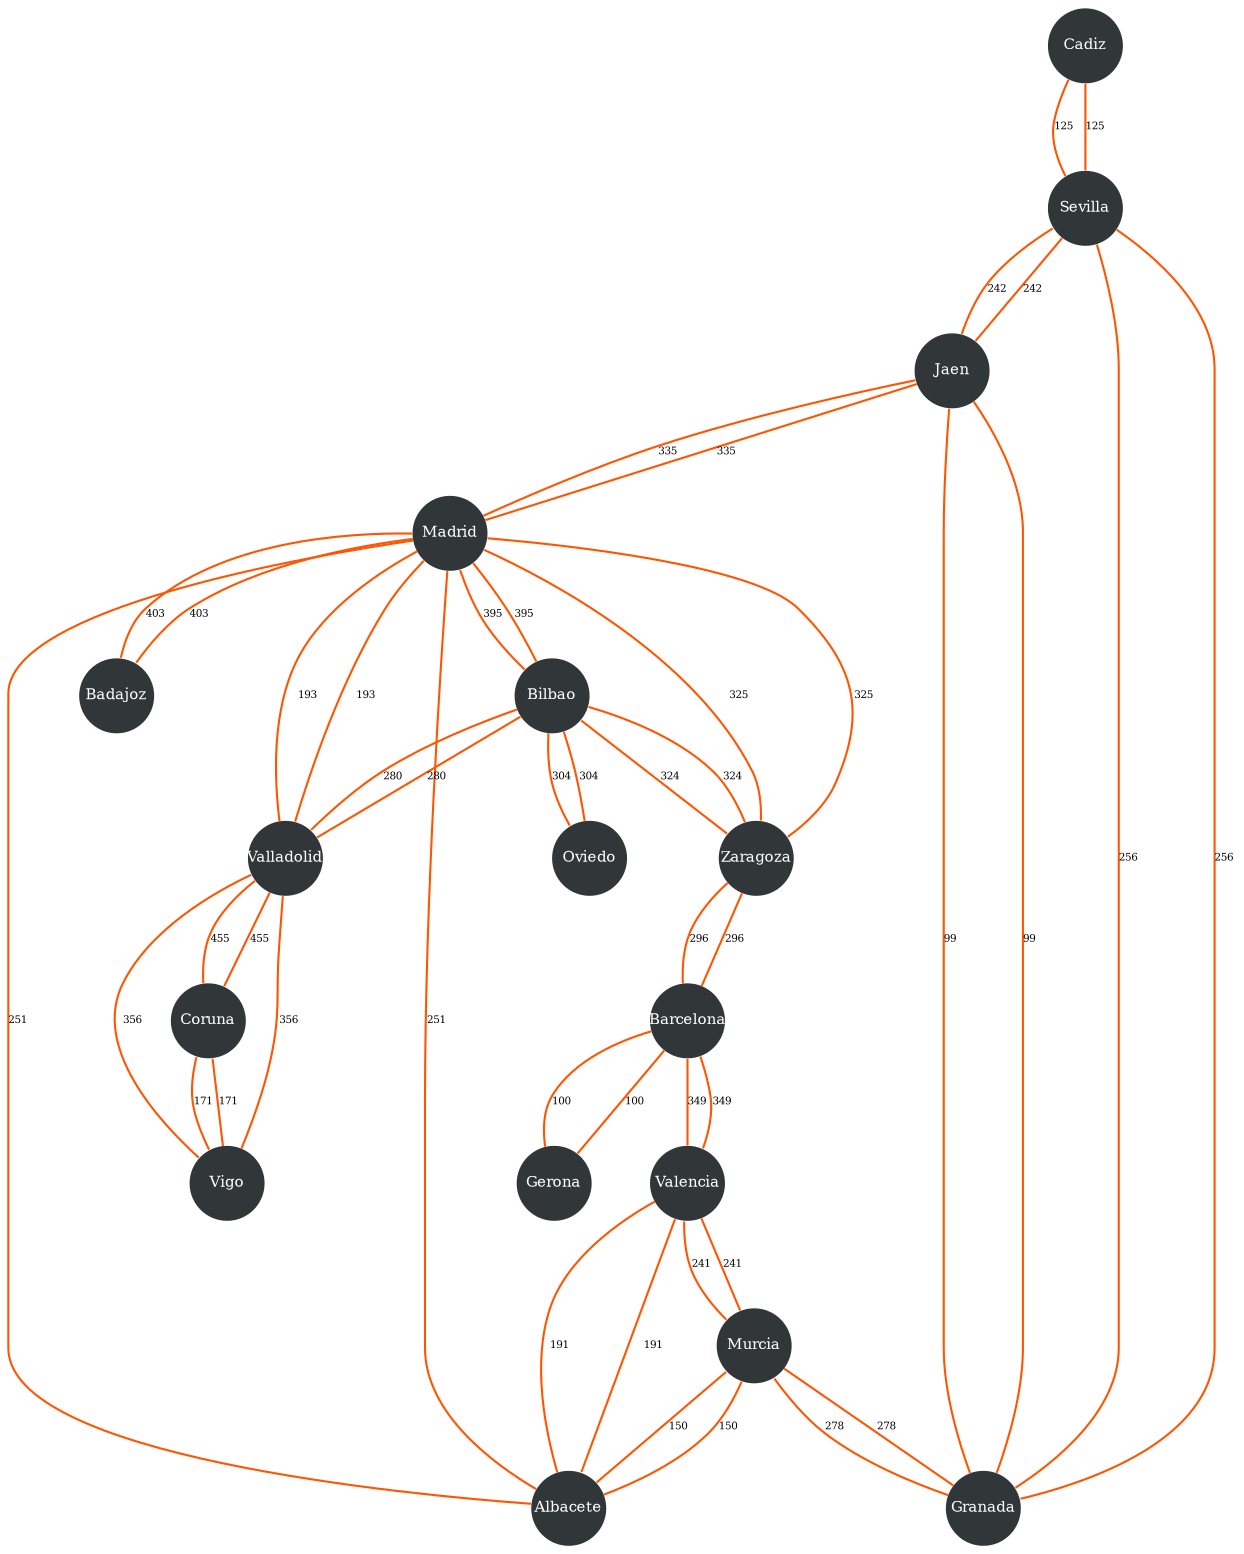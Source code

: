 digraph G {
	edge [arrowhead=none fontcolor=black color="#ff5400"];
	node [shape=circle fixedsize=shape width=0.5 fontsize=7 style=filled fillcolor="#313638" fontcolor=white color=transparent];
	edge [label=125 fontsize=5]; 
	Cadiz -> Sevilla; 
	edge [label=125 fontsize=5]; 
	Sevilla -> Cadiz; 
	edge [label=256 fontsize=5]; 
	Sevilla -> Granada; 
	edge [label=242 fontsize=5]; 
	Sevilla -> Jaen; 
	edge [label=256 fontsize=5]; 
	Granada -> Sevilla; 
	edge [label=99 fontsize=5]; 
	Granada -> Jaen; 
	edge [label=278 fontsize=5]; 
	Granada -> Murcia; 
	edge [label=242 fontsize=5]; 
	Jaen -> Sevilla; 
	edge [label=99 fontsize=5]; 
	Jaen -> Granada; 
	edge [label=335 fontsize=5]; 
	Jaen -> Madrid; 
	edge [label=278 fontsize=5]; 
	Murcia -> Granada; 
	edge [label=241 fontsize=5]; 
	Murcia -> Valencia; 
	edge [label=150 fontsize=5]; 
	Murcia -> Albacete; 
	edge [label=335 fontsize=5]; 
	Madrid -> Jaen; 
	edge [label=251 fontsize=5]; 
	Madrid -> Albacete; 
	edge [label=325 fontsize=5]; 
	Madrid -> Zaragoza; 
	edge [label=403 fontsize=5]; 
	Madrid -> Badajoz; 
	edge [label=193 fontsize=5]; 
	Madrid -> Valladolid; 
	edge [label=395 fontsize=5]; 
	Madrid -> Bilbao; 
	edge [label=241 fontsize=5]; 
	Valencia -> Murcia; 
	edge [label=191 fontsize=5]; 
	Valencia -> Albacete; 
	edge [label=349 fontsize=5]; 
	Valencia -> Barcelona; 
	edge [label=150 fontsize=5]; 
	Albacete -> Murcia; 
	edge [label=191 fontsize=5]; 
	Albacete -> Valencia; 
	edge [label=251 fontsize=5]; 
	Albacete -> Madrid; 
	edge [label=349 fontsize=5]; 
	Barcelona -> Valencia; 
	edge [label=100 fontsize=5]; 
	Barcelona -> Gerona; 
	edge [label=296 fontsize=5]; 
	Barcelona -> Zaragoza; 
	edge [label=100 fontsize=5]; 
	Gerona -> Barcelona; 
	edge [label=296 fontsize=5]; 
	Zaragoza -> Barcelona; 
	edge [label=325 fontsize=5]; 
	Zaragoza -> Madrid; 
	edge [label=324 fontsize=5]; 
	Zaragoza -> Bilbao; 
	edge [label=403 fontsize=5]; 
	Badajoz -> Madrid; 
	edge [label=193 fontsize=5]; 
	Valladolid -> Madrid; 
	edge [label=356 fontsize=5]; 
	Valladolid -> Vigo; 
	edge [label=455 fontsize=5]; 
	Valladolid -> Coruna; 
	edge [label=280 fontsize=5]; 
	Valladolid -> Bilbao; 
	edge [label=356 fontsize=5]; 
	Vigo -> Valladolid; 
	edge [label=171 fontsize=5]; 
	Vigo -> Coruna; 
	edge [label=455 fontsize=5]; 
	Coruna -> Valladolid; 
	edge [label=171 fontsize=5]; 
	Coruna -> Vigo; 
	edge [label=280 fontsize=5]; 
	Bilbao -> Valladolid; 
	edge [label=395 fontsize=5]; 
	Bilbao -> Madrid; 
	edge [label=324 fontsize=5]; 
	Bilbao -> Zaragoza; 
	edge [label=304 fontsize=5]; 
	Bilbao -> Oviedo; 
	edge [label=304 fontsize=5]; 
	Oviedo -> Bilbao; 
	}